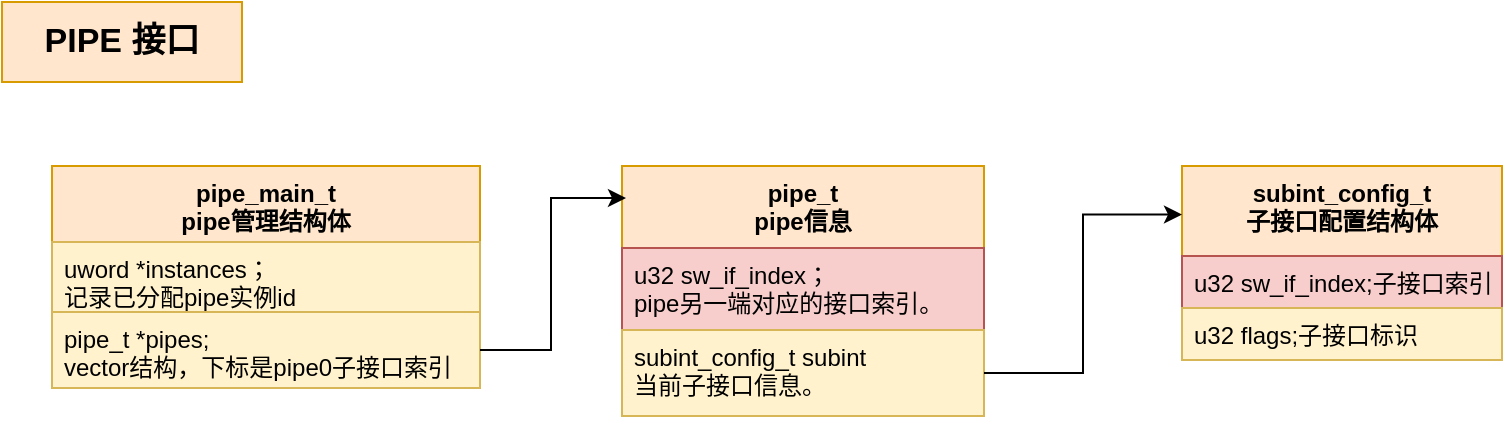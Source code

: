 <mxfile version="15.4.1" type="github">
  <diagram id="9xql6RyuUs1d4yWnlmXa" name="Page-1">
    <mxGraphModel dx="782" dy="436" grid="0" gridSize="10" guides="1" tooltips="1" connect="1" arrows="1" fold="1" page="1" pageScale="1" pageWidth="827" pageHeight="1169" math="0" shadow="0">
      <root>
        <mxCell id="0" />
        <mxCell id="1" parent="0" />
        <mxCell id="rcBC0SpYwCiLhAoi514--1" value="PIPE 接口" style="text;html=1;strokeColor=#d79b00;fillColor=#ffe6cc;align=center;verticalAlign=middle;whiteSpace=wrap;rounded=0;fontSize=17;fontStyle=1" parent="1" vertex="1">
          <mxGeometry x="40" y="40" width="120" height="40" as="geometry" />
        </mxCell>
        <mxCell id="rcBC0SpYwCiLhAoi514--3" value="pipe_main_t&#xa;pipe管理结构体" style="swimlane;fontStyle=1;align=center;verticalAlign=top;childLayout=stackLayout;horizontal=1;startSize=38;horizontalStack=0;resizeParent=1;resizeParentMax=0;resizeLast=0;collapsible=1;marginBottom=0;fontSize=12;fillColor=#ffe6cc;strokeColor=#d79b00;" parent="1" vertex="1">
          <mxGeometry x="65" y="122" width="214" height="111" as="geometry" />
        </mxCell>
        <mxCell id="rcBC0SpYwCiLhAoi514--4" value="uword *instances；&#xa;记录已分配pipe实例id" style="text;strokeColor=#d6b656;fillColor=#fff2cc;align=left;verticalAlign=top;spacingLeft=4;spacingRight=4;overflow=hidden;rotatable=0;points=[[0,0.5],[1,0.5]];portConstraint=eastwest;" parent="rcBC0SpYwCiLhAoi514--3" vertex="1">
          <mxGeometry y="38" width="214" height="35" as="geometry" />
        </mxCell>
        <mxCell id="rcBC0SpYwCiLhAoi514--6" value="pipe_t *pipes;  &#xa;vector结构，下标是pipe0子接口索引" style="text;strokeColor=#d6b656;fillColor=#fff2cc;align=left;verticalAlign=top;spacingLeft=4;spacingRight=4;overflow=hidden;rotatable=0;points=[[0,0.5],[1,0.5]];portConstraint=eastwest;" parent="rcBC0SpYwCiLhAoi514--3" vertex="1">
          <mxGeometry y="73" width="214" height="38" as="geometry" />
        </mxCell>
        <mxCell id="rcBC0SpYwCiLhAoi514--10" value="pipe_t&#xa;pipe信息" style="swimlane;fontStyle=1;align=center;verticalAlign=top;childLayout=stackLayout;horizontal=1;startSize=41;horizontalStack=0;resizeParent=1;resizeParentMax=0;resizeLast=0;collapsible=1;marginBottom=0;fontSize=12;fillColor=#ffe6cc;strokeColor=#d79b00;" parent="1" vertex="1">
          <mxGeometry x="350" y="122" width="181" height="125" as="geometry" />
        </mxCell>
        <mxCell id="rcBC0SpYwCiLhAoi514--11" value="u32 sw_if_index；&#xa;pipe另一端对应的接口索引。" style="text;strokeColor=#b85450;fillColor=#f8cecc;align=left;verticalAlign=top;spacingLeft=4;spacingRight=4;overflow=hidden;rotatable=0;points=[[0,0.5],[1,0.5]];portConstraint=eastwest;" parent="rcBC0SpYwCiLhAoi514--10" vertex="1">
          <mxGeometry y="41" width="181" height="41" as="geometry" />
        </mxCell>
        <mxCell id="rcBC0SpYwCiLhAoi514--13" value="subint_config_t subint&#xa;当前子接口信息。" style="text;strokeColor=#d6b656;fillColor=#fff2cc;align=left;verticalAlign=top;spacingLeft=4;spacingRight=4;overflow=hidden;rotatable=0;points=[[0,0.5],[1,0.5]];portConstraint=eastwest;" parent="rcBC0SpYwCiLhAoi514--10" vertex="1">
          <mxGeometry y="82" width="181" height="43" as="geometry" />
        </mxCell>
        <mxCell id="rcBC0SpYwCiLhAoi514--18" value="subint_config_t&#xa;子接口配置结构体" style="swimlane;fontStyle=1;align=center;verticalAlign=top;childLayout=stackLayout;horizontal=1;startSize=45;horizontalStack=0;resizeParent=1;resizeParentMax=0;resizeLast=0;collapsible=1;marginBottom=0;fontSize=12;fillColor=#ffe6cc;strokeColor=#d79b00;" parent="1" vertex="1">
          <mxGeometry x="630" y="122" width="160" height="97" as="geometry" />
        </mxCell>
        <mxCell id="rcBC0SpYwCiLhAoi514--19" value="u32 sw_if_index;子接口索引。" style="text;strokeColor=#b85450;fillColor=#f8cecc;align=left;verticalAlign=top;spacingLeft=4;spacingRight=4;overflow=hidden;rotatable=0;points=[[0,0.5],[1,0.5]];portConstraint=eastwest;" parent="rcBC0SpYwCiLhAoi514--18" vertex="1">
          <mxGeometry y="45" width="160" height="26" as="geometry" />
        </mxCell>
        <mxCell id="rcBC0SpYwCiLhAoi514--21" value="u32 flags;子接口标识" style="text;strokeColor=#d6b656;fillColor=#fff2cc;align=left;verticalAlign=top;spacingLeft=4;spacingRight=4;overflow=hidden;rotatable=0;points=[[0,0.5],[1,0.5]];portConstraint=eastwest;" parent="rcBC0SpYwCiLhAoi514--18" vertex="1">
          <mxGeometry y="71" width="160" height="26" as="geometry" />
        </mxCell>
        <mxCell id="rcBC0SpYwCiLhAoi514--22" style="edgeStyle=orthogonalEdgeStyle;rounded=0;orthogonalLoop=1;jettySize=auto;html=1;exitX=1;exitY=0.5;exitDx=0;exitDy=0;entryX=0.011;entryY=0.128;entryDx=0;entryDy=0;entryPerimeter=0;fontSize=12;" parent="1" source="rcBC0SpYwCiLhAoi514--6" target="rcBC0SpYwCiLhAoi514--10" edge="1">
          <mxGeometry relative="1" as="geometry" />
        </mxCell>
        <mxCell id="rcBC0SpYwCiLhAoi514--23" style="edgeStyle=orthogonalEdgeStyle;rounded=0;orthogonalLoop=1;jettySize=auto;html=1;exitX=1;exitY=0.5;exitDx=0;exitDy=0;entryX=0;entryY=0.25;entryDx=0;entryDy=0;fontSize=12;" parent="1" source="rcBC0SpYwCiLhAoi514--13" target="rcBC0SpYwCiLhAoi514--18" edge="1">
          <mxGeometry relative="1" as="geometry" />
        </mxCell>
      </root>
    </mxGraphModel>
  </diagram>
</mxfile>
